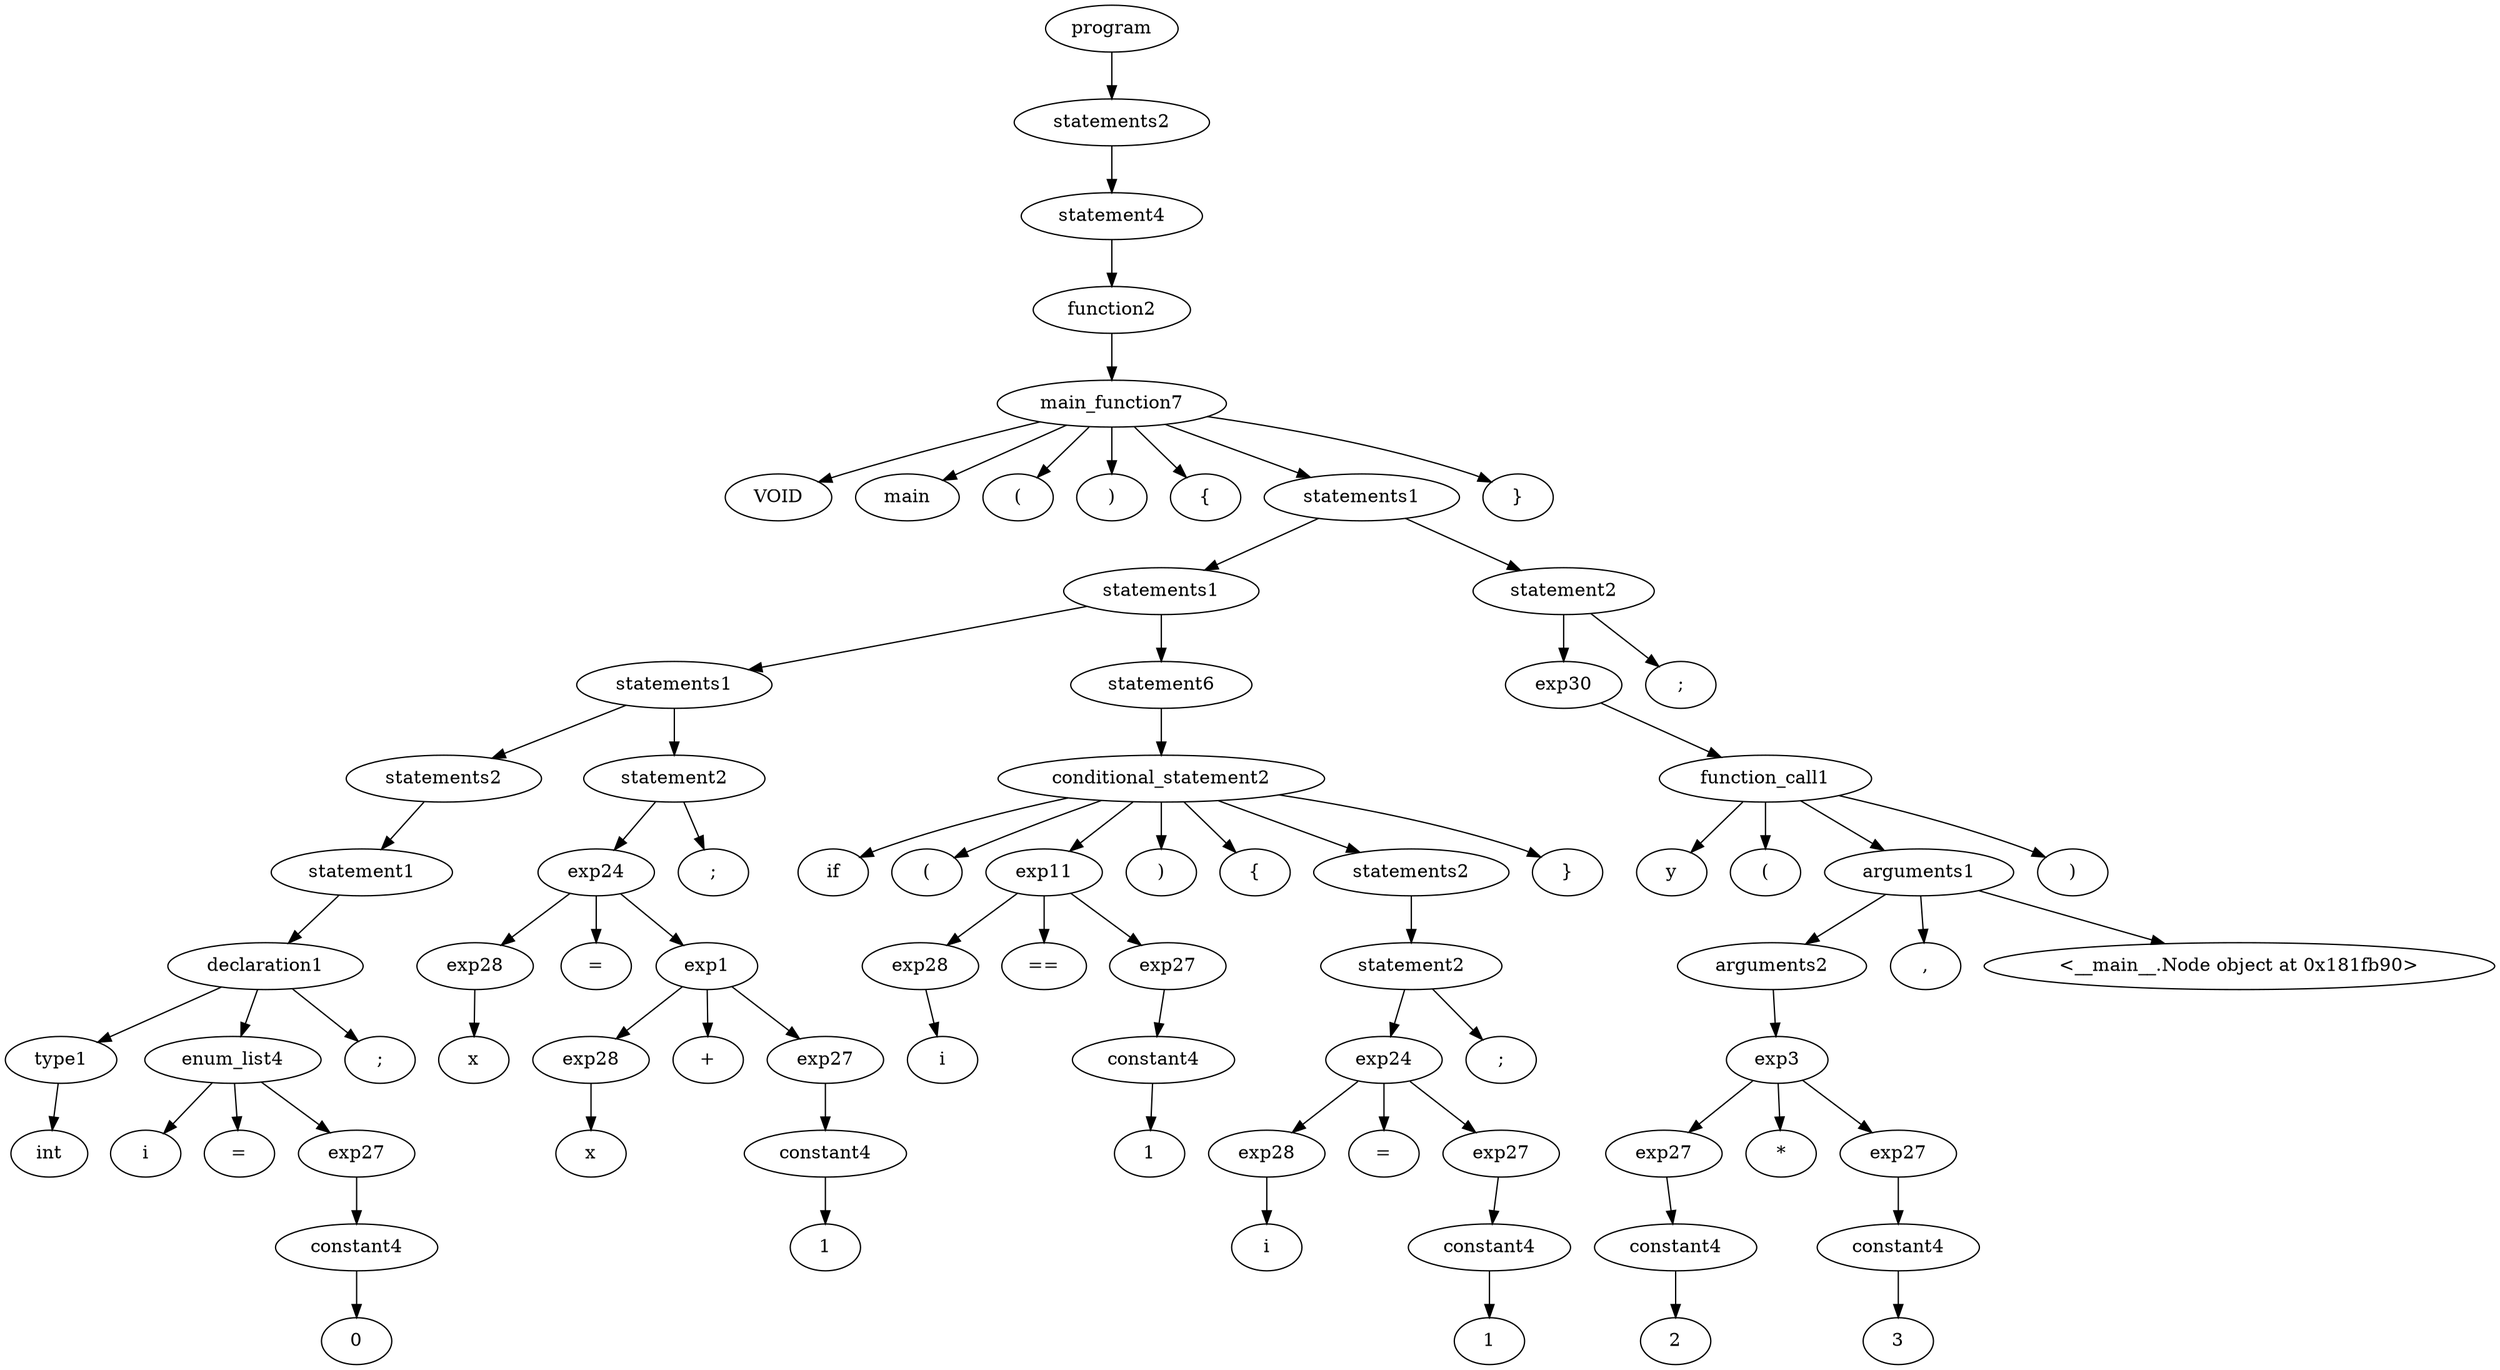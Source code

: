 strict digraph graphname {

0 [label="program"]
1 [label=" statements2 "]; 
0 -> 1 ; 
2 [label=" statement4 "]; 
1 -> 2 ; 
3 [label=" function2 "]; 
2 -> 3 ; 
4 [label=" main_function7 "]; 
3 -> 4 ; 
5 [label=" VOID "]; 
4 -> 5 ; 
6 [label=" main "]; 
4 -> 6 ; 
7 [label=" ( "]; 
4 -> 7 ; 
8 [label=" ) "]; 
4 -> 8 ; 
9 [label=" { "]; 
4 -> 9 ; 
10 [label=" statements1 "]; 
4 -> 10 ; 
11 [label=" statements1 "]; 
10 -> 11 ; 
12 [label=" statements1 "]; 
11 -> 12 ; 
13 [label=" statements2 "]; 
12 -> 13 ; 
14 [label=" statement1 "]; 
13 -> 14 ; 
15 [label=" declaration1 "]; 
14 -> 15 ; 
16 [label=" type1 "]; 
15 -> 16 ; 
17 [label=" int "]; 
16 -> 17 ; 
18 [label=" enum_list4 "]; 
15 -> 18 ; 
19 [label=" i "]; 
18 -> 19 ; 
20 [label=" = "]; 
18 -> 20 ; 
21 [label=" exp27 "]; 
18 -> 21 ; 
22 [label=" constant4 "]; 
21 -> 22 ; 
23 [label=" 0 "]; 
22 -> 23 ; 
24 [label=" ; "]; 
15 -> 24 ; 
25 [label=" statement2 "]; 
12 -> 25 ; 
26 [label=" exp24 "]; 
25 -> 26 ; 
27 [label=" exp28 "]; 
26 -> 27 ; 
28 [label=" x "]; 
27 -> 28 ; 
29 [label=" = "]; 
26 -> 29 ; 
30 [label=" exp1 "]; 
26 -> 30 ; 
31 [label=" exp28 "]; 
30 -> 31 ; 
32 [label=" x "]; 
31 -> 32 ; 
33 [label=" + "]; 
30 -> 33 ; 
34 [label=" exp27 "]; 
30 -> 34 ; 
35 [label=" constant4 "]; 
34 -> 35 ; 
36 [label=" 1 "]; 
35 -> 36 ; 
37 [label=" ; "]; 
25 -> 37 ; 
38 [label=" statement6 "]; 
11 -> 38 ; 
39 [label=" conditional_statement2 "]; 
38 -> 39 ; 
40 [label=" if "]; 
39 -> 40 ; 
41 [label=" ( "]; 
39 -> 41 ; 
42 [label=" exp11 "]; 
39 -> 42 ; 
43 [label=" exp28 "]; 
42 -> 43 ; 
44 [label=" i "]; 
43 -> 44 ; 
45 [label=" == "]; 
42 -> 45 ; 
46 [label=" exp27 "]; 
42 -> 46 ; 
47 [label=" constant4 "]; 
46 -> 47 ; 
48 [label=" 1 "]; 
47 -> 48 ; 
49 [label=" ) "]; 
39 -> 49 ; 
50 [label=" { "]; 
39 -> 50 ; 
51 [label=" statements2 "]; 
39 -> 51 ; 
52 [label=" statement2 "]; 
51 -> 52 ; 
53 [label=" exp24 "]; 
52 -> 53 ; 
54 [label=" exp28 "]; 
53 -> 54 ; 
55 [label=" i "]; 
54 -> 55 ; 
56 [label=" = "]; 
53 -> 56 ; 
57 [label=" exp27 "]; 
53 -> 57 ; 
58 [label=" constant4 "]; 
57 -> 58 ; 
59 [label=" 1 "]; 
58 -> 59 ; 
60 [label=" ; "]; 
52 -> 60 ; 
61 [label=" } "]; 
39 -> 61 ; 
62 [label=" statement2 "]; 
10 -> 62 ; 
63 [label=" exp30 "]; 
62 -> 63 ; 
64 [label=" function_call1 "]; 
63 -> 64 ; 
65 [label=" y "]; 
64 -> 65 ; 
66 [label=" ( "]; 
64 -> 66 ; 
67 [label=" arguments1 "]; 
64 -> 67 ; 
68 [label=" arguments2 "]; 
67 -> 68 ; 
69 [label=" exp3 "]; 
68 -> 69 ; 
70 [label=" exp27 "]; 
69 -> 70 ; 
71 [label=" constant4 "]; 
70 -> 71 ; 
72 [label=" 2 "]; 
71 -> 72 ; 
73 [label=" * "]; 
69 -> 73 ; 
74 [label=" exp27 "]; 
69 -> 74 ; 
75 [label=" constant4 "]; 
74 -> 75 ; 
76 [label=" 3 "]; 
75 -> 76 ; 
77 [label=" , "]; 
67 -> 77 ; 
78 [label=" <__main__.Node object at 0x181fb90> "]; 
67 -> 78 ; 
79 [label=" ) "]; 
64 -> 79 ; 
80 [label=" ; "]; 
62 -> 80 ; 
81 [label=" } "]; 
4 -> 81 ; 


}